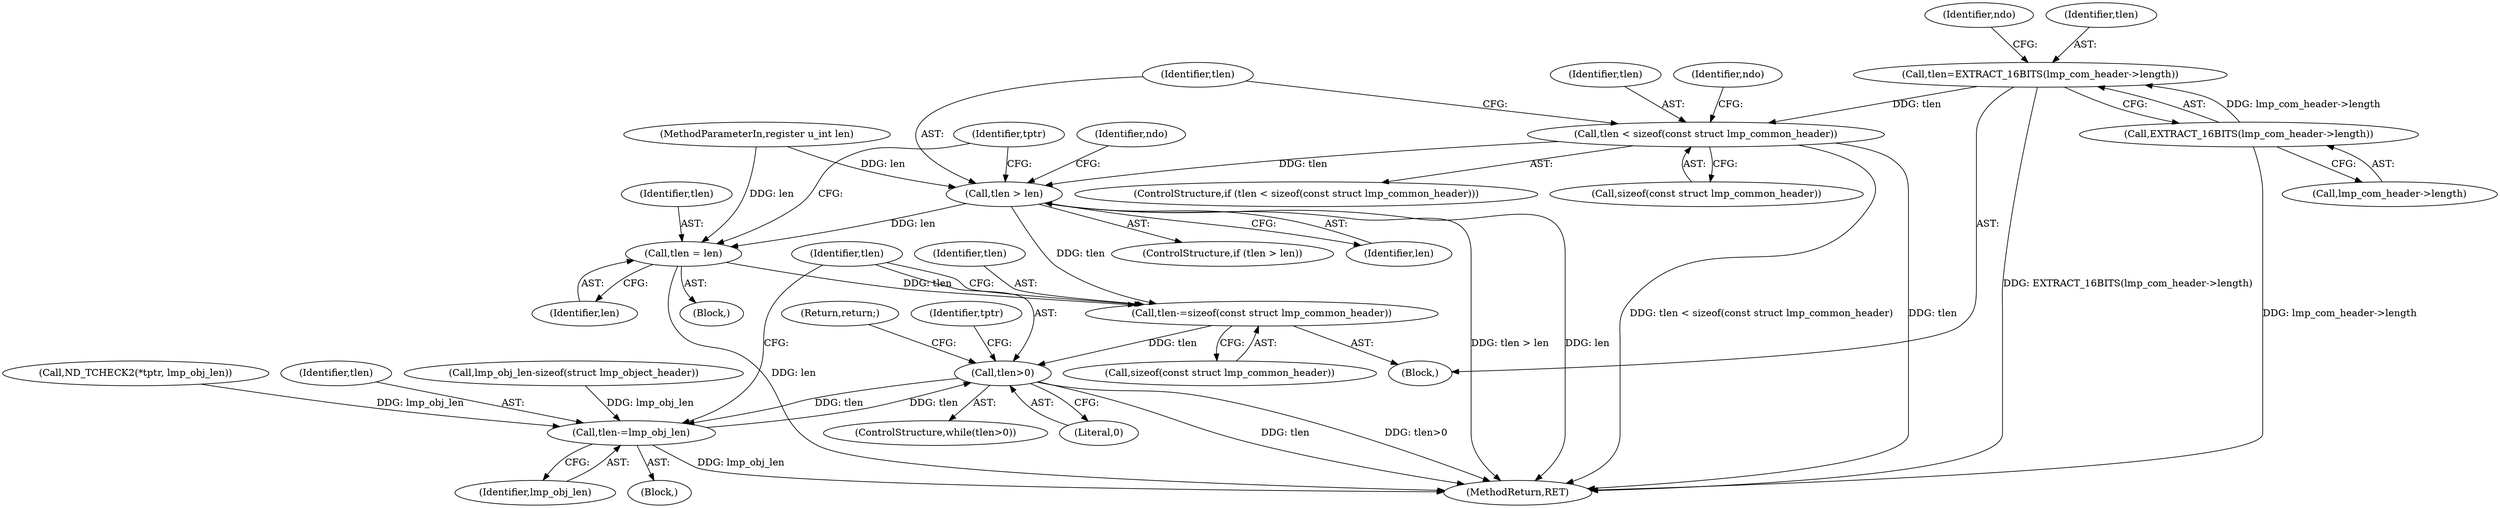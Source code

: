 digraph "0_tcpdump_d97e94223720684c6aa740ff219e0d19426c2220@API" {
"1000222" [label="(Call,tlen < sizeof(const struct lmp_common_header))"];
"1000188" [label="(Call,tlen=EXTRACT_16BITS(lmp_com_header->length))"];
"1000190" [label="(Call,EXTRACT_16BITS(lmp_com_header->length))"];
"1000233" [label="(Call,tlen > len)"];
"1000241" [label="(Call,tlen = len)"];
"1000248" [label="(Call,tlen-=sizeof(const struct lmp_common_header))"];
"1000253" [label="(Call,tlen>0)"];
"1001904" [label="(Call,tlen-=lmp_obj_len)"];
"1000242" [label="(Identifier,tlen)"];
"1000188" [label="(Call,tlen=EXTRACT_16BITS(lmp_com_header->length))"];
"1000250" [label="(Call,sizeof(const struct lmp_common_header))"];
"1001907" [label="(Return,return;)"];
"1000196" [label="(Identifier,ndo)"];
"1000224" [label="(Call,sizeof(const struct lmp_common_header))"];
"1000243" [label="(Identifier,len)"];
"1001897" [label="(Call,lmp_obj_len-sizeof(struct lmp_object_header))"];
"1000221" [label="(ControlStructure,if (tlen < sizeof(const struct lmp_common_header)))"];
"1000191" [label="(Call,lmp_com_header->length)"];
"1000232" [label="(ControlStructure,if (tlen > len))"];
"1000223" [label="(Identifier,tlen)"];
"1000252" [label="(ControlStructure,while(tlen>0))"];
"1000256" [label="(Block,)"];
"1000222" [label="(Call,tlen < sizeof(const struct lmp_common_header))"];
"1000249" [label="(Identifier,tlen)"];
"1000248" [label="(Call,tlen-=sizeof(const struct lmp_common_header))"];
"1000189" [label="(Identifier,tlen)"];
"1000113" [label="(MethodParameterIn,register u_int len)"];
"1000190" [label="(Call,EXTRACT_16BITS(lmp_com_header->length))"];
"1000353" [label="(Call,ND_TCHECK2(*tptr, lmp_obj_len))"];
"1001906" [label="(Identifier,lmp_obj_len)"];
"1001913" [label="(MethodReturn,RET)"];
"1000245" [label="(Identifier,tptr)"];
"1000229" [label="(Identifier,ndo)"];
"1000255" [label="(Literal,0)"];
"1000235" [label="(Identifier,len)"];
"1000233" [label="(Call,tlen > len)"];
"1000241" [label="(Call,tlen = len)"];
"1001905" [label="(Identifier,tlen)"];
"1000253" [label="(Call,tlen>0)"];
"1000114" [label="(Block,)"];
"1000234" [label="(Identifier,tlen)"];
"1000259" [label="(Identifier,tptr)"];
"1001904" [label="(Call,tlen-=lmp_obj_len)"];
"1000236" [label="(Block,)"];
"1000239" [label="(Identifier,ndo)"];
"1000254" [label="(Identifier,tlen)"];
"1000222" -> "1000221"  [label="AST: "];
"1000222" -> "1000224"  [label="CFG: "];
"1000223" -> "1000222"  [label="AST: "];
"1000224" -> "1000222"  [label="AST: "];
"1000229" -> "1000222"  [label="CFG: "];
"1000234" -> "1000222"  [label="CFG: "];
"1000222" -> "1001913"  [label="DDG: tlen"];
"1000222" -> "1001913"  [label="DDG: tlen < sizeof(const struct lmp_common_header)"];
"1000188" -> "1000222"  [label="DDG: tlen"];
"1000222" -> "1000233"  [label="DDG: tlen"];
"1000188" -> "1000114"  [label="AST: "];
"1000188" -> "1000190"  [label="CFG: "];
"1000189" -> "1000188"  [label="AST: "];
"1000190" -> "1000188"  [label="AST: "];
"1000196" -> "1000188"  [label="CFG: "];
"1000188" -> "1001913"  [label="DDG: EXTRACT_16BITS(lmp_com_header->length)"];
"1000190" -> "1000188"  [label="DDG: lmp_com_header->length"];
"1000190" -> "1000191"  [label="CFG: "];
"1000191" -> "1000190"  [label="AST: "];
"1000190" -> "1001913"  [label="DDG: lmp_com_header->length"];
"1000233" -> "1000232"  [label="AST: "];
"1000233" -> "1000235"  [label="CFG: "];
"1000234" -> "1000233"  [label="AST: "];
"1000235" -> "1000233"  [label="AST: "];
"1000239" -> "1000233"  [label="CFG: "];
"1000245" -> "1000233"  [label="CFG: "];
"1000233" -> "1001913"  [label="DDG: tlen > len"];
"1000233" -> "1001913"  [label="DDG: len"];
"1000113" -> "1000233"  [label="DDG: len"];
"1000233" -> "1000241"  [label="DDG: len"];
"1000233" -> "1000248"  [label="DDG: tlen"];
"1000241" -> "1000236"  [label="AST: "];
"1000241" -> "1000243"  [label="CFG: "];
"1000242" -> "1000241"  [label="AST: "];
"1000243" -> "1000241"  [label="AST: "];
"1000245" -> "1000241"  [label="CFG: "];
"1000241" -> "1001913"  [label="DDG: len"];
"1000113" -> "1000241"  [label="DDG: len"];
"1000241" -> "1000248"  [label="DDG: tlen"];
"1000248" -> "1000114"  [label="AST: "];
"1000248" -> "1000250"  [label="CFG: "];
"1000249" -> "1000248"  [label="AST: "];
"1000250" -> "1000248"  [label="AST: "];
"1000254" -> "1000248"  [label="CFG: "];
"1000248" -> "1000253"  [label="DDG: tlen"];
"1000253" -> "1000252"  [label="AST: "];
"1000253" -> "1000255"  [label="CFG: "];
"1000254" -> "1000253"  [label="AST: "];
"1000255" -> "1000253"  [label="AST: "];
"1000259" -> "1000253"  [label="CFG: "];
"1001907" -> "1000253"  [label="CFG: "];
"1000253" -> "1001913"  [label="DDG: tlen>0"];
"1000253" -> "1001913"  [label="DDG: tlen"];
"1001904" -> "1000253"  [label="DDG: tlen"];
"1000253" -> "1001904"  [label="DDG: tlen"];
"1001904" -> "1000256"  [label="AST: "];
"1001904" -> "1001906"  [label="CFG: "];
"1001905" -> "1001904"  [label="AST: "];
"1001906" -> "1001904"  [label="AST: "];
"1000254" -> "1001904"  [label="CFG: "];
"1001904" -> "1001913"  [label="DDG: lmp_obj_len"];
"1000353" -> "1001904"  [label="DDG: lmp_obj_len"];
"1001897" -> "1001904"  [label="DDG: lmp_obj_len"];
}
